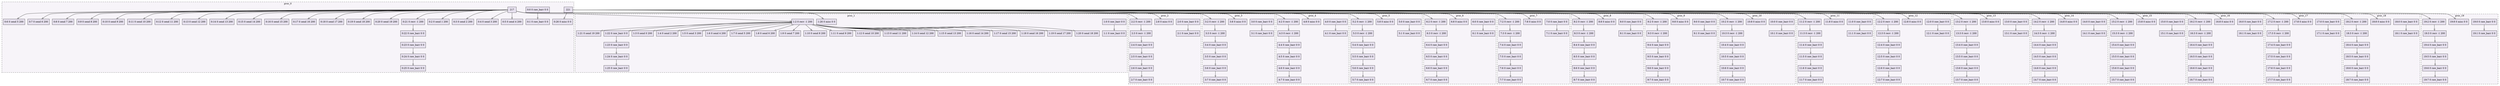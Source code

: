 digraph{node[shape=record style=filled colorscheme=purd9 fillcolor=2];subgraph cluster0{style=dashed;colorscheme=purd9;bgcolor=1;edge[arrowhead=empty];label=proc_0;0[label="0:0 0 raw_barr 0 0"];1[label="0:1 0 raw_barr 0 0"];2[label="0:2 0 send 1 200"];3[label="0:3 0 send 2 200"];4[label="0:4 0 send 3 200"];5[label="0:5 0 send 4 200"];6[label="0:6 0 send 5 200"];7[label="0:7 0 send 6 200"];8[label="0:8 0 send 7 200"];9[label="0:9 0 send 8 200"];10[label="0:10 0 send 9 200"];11[label="0:11 0 send 10 200"];12[label="0:12 0 send 11 200"];13[label="0:13 0 send 12 200"];14[label="0:14 0 send 13 200"];15[label="0:15 0 send 14 200"];16[label="0:16 0 send 15 200"];17[label="0:17 0 send 16 200"];18[label="0:18 0 send 17 200"];19[label="0:19 0 send 18 200"];20[label="0:20 0 send 19 200"];21[label="0:21 0 recv -1 200"];22[label="0:22 0 raw_barr 0 0"];23[label="0:23 0 raw_barr 0 0"];24[label="0:24 0 raw_barr 0 0"];25[label="0:25 0 raw_barr 0 0"];26[label="0:26 0 misc 0 0"];0->1;217->2;217->3;217->4;217->5;217->6;217->7;217->8;217->9;217->10;217->11;217->12;217->13;217->14;217->15;217->16;217->17;217->18;217->19;217->20;217->21;21->22;22->23;23->24;24->25;221->26;}subgraph cluster1{style=dashed;colorscheme=purd9;bgcolor=1;edge[arrowhead=empty];label=proc_1;27[label="1:0 0 raw_barr 0 0"];28[label="1:1 0 raw_barr 0 0"];29[label="1:2 0 recv -1 200"];30[label="1:3 0 send 0 200"];31[label="1:4 0 send 2 200"];32[label="1:5 0 send 3 200"];33[label="1:6 0 send 4 200"];34[label="1:7 0 send 5 200"];35[label="1:8 0 send 6 200"];36[label="1:9 0 send 7 200"];37[label="1:10 0 send 8 200"];38[label="1:11 0 send 9 200"];39[label="1:12 0 send 10 200"];40[label="1:13 0 send 11 200"];41[label="1:14 0 send 12 200"];42[label="1:15 0 send 13 200"];43[label="1:16 0 send 14 200"];44[label="1:17 0 send 15 200"];45[label="1:18 0 send 16 200"];46[label="1:19 0 send 17 200"];47[label="1:20 0 send 18 200"];48[label="1:21 0 send 19 200"];49[label="1:22 0 raw_barr 0 0"];50[label="1:23 0 raw_barr 0 0"];51[label="1:24 0 raw_barr 0 0"];52[label="1:25 0 raw_barr 0 0"];53[label="1:26 0 misc 0 0"];27->28;217->29;29->30;29->31;29->32;29->33;29->34;29->35;29->36;29->37;29->38;29->39;29->40;29->41;29->42;29->43;29->44;29->45;29->46;29->47;29->48;29->49;49->50;50->51;51->52;221->53;}subgraph cluster2{style=dashed;colorscheme=purd9;bgcolor=1;edge[arrowhead=empty];label=proc_2;54[label="2:0 0 raw_barr 0 0"];55[label="2:1 0 raw_barr 0 0"];56[label="2:2 0 recv -1 200"];57[label="2:3 0 recv -1 200"];58[label="2:4 0 raw_barr 0 0"];59[label="2:5 0 raw_barr 0 0"];60[label="2:6 0 raw_barr 0 0"];61[label="2:7 0 raw_barr 0 0"];62[label="2:8 0 misc 0 0"];54->55;217->56;56->57;57->58;58->59;59->60;60->61;221->62;}subgraph cluster3{style=dashed;colorscheme=purd9;bgcolor=1;edge[arrowhead=empty];label=proc_3;63[label="3:0 0 raw_barr 0 0"];64[label="3:1 0 raw_barr 0 0"];65[label="3:2 0 recv -1 200"];66[label="3:3 0 recv -1 200"];67[label="3:4 0 raw_barr 0 0"];68[label="3:5 0 raw_barr 0 0"];69[label="3:6 0 raw_barr 0 0"];70[label="3:7 0 raw_barr 0 0"];71[label="3:8 0 misc 0 0"];63->64;217->65;65->66;66->67;67->68;68->69;69->70;221->71;}subgraph cluster4{style=dashed;colorscheme=purd9;bgcolor=1;edge[arrowhead=empty];label=proc_4;72[label="4:0 0 raw_barr 0 0"];73[label="4:1 0 raw_barr 0 0"];74[label="4:2 0 recv -1 200"];75[label="4:3 0 recv -1 200"];76[label="4:4 0 raw_barr 0 0"];77[label="4:5 0 raw_barr 0 0"];78[label="4:6 0 raw_barr 0 0"];79[label="4:7 0 raw_barr 0 0"];80[label="4:8 0 misc 0 0"];72->73;217->74;74->75;75->76;76->77;77->78;78->79;221->80;}subgraph cluster5{style=dashed;colorscheme=purd9;bgcolor=1;edge[arrowhead=empty];label=proc_5;81[label="5:0 0 raw_barr 0 0"];82[label="5:1 0 raw_barr 0 0"];83[label="5:2 0 recv -1 200"];84[label="5:3 0 recv -1 200"];85[label="5:4 0 raw_barr 0 0"];86[label="5:5 0 raw_barr 0 0"];87[label="5:6 0 raw_barr 0 0"];88[label="5:7 0 raw_barr 0 0"];89[label="5:8 0 misc 0 0"];81->82;217->83;83->84;84->85;85->86;86->87;87->88;221->89;}subgraph cluster6{style=dashed;colorscheme=purd9;bgcolor=1;edge[arrowhead=empty];label=proc_6;90[label="6:0 0 raw_barr 0 0"];91[label="6:1 0 raw_barr 0 0"];92[label="6:2 0 recv -1 200"];93[label="6:3 0 recv -1 200"];94[label="6:4 0 raw_barr 0 0"];95[label="6:5 0 raw_barr 0 0"];96[label="6:6 0 raw_barr 0 0"];97[label="6:7 0 raw_barr 0 0"];98[label="6:8 0 misc 0 0"];90->91;217->92;92->93;93->94;94->95;95->96;96->97;221->98;}subgraph cluster7{style=dashed;colorscheme=purd9;bgcolor=1;edge[arrowhead=empty];label=proc_7;99[label="7:0 0 raw_barr 0 0"];100[label="7:1 0 raw_barr 0 0"];101[label="7:2 0 recv -1 200"];102[label="7:3 0 recv -1 200"];103[label="7:4 0 raw_barr 0 0"];104[label="7:5 0 raw_barr 0 0"];105[label="7:6 0 raw_barr 0 0"];106[label="7:7 0 raw_barr 0 0"];107[label="7:8 0 misc 0 0"];99->100;217->101;101->102;102->103;103->104;104->105;105->106;221->107;}subgraph cluster8{style=dashed;colorscheme=purd9;bgcolor=1;edge[arrowhead=empty];label=proc_8;108[label="8:0 0 raw_barr 0 0"];109[label="8:1 0 raw_barr 0 0"];110[label="8:2 0 recv -1 200"];111[label="8:3 0 recv -1 200"];112[label="8:4 0 raw_barr 0 0"];113[label="8:5 0 raw_barr 0 0"];114[label="8:6 0 raw_barr 0 0"];115[label="8:7 0 raw_barr 0 0"];116[label="8:8 0 misc 0 0"];108->109;217->110;110->111;111->112;112->113;113->114;114->115;221->116;}subgraph cluster9{style=dashed;colorscheme=purd9;bgcolor=1;edge[arrowhead=empty];label=proc_9;117[label="9:0 0 raw_barr 0 0"];118[label="9:1 0 raw_barr 0 0"];119[label="9:2 0 recv -1 200"];120[label="9:3 0 recv -1 200"];121[label="9:4 0 raw_barr 0 0"];122[label="9:5 0 raw_barr 0 0"];123[label="9:6 0 raw_barr 0 0"];124[label="9:7 0 raw_barr 0 0"];125[label="9:8 0 misc 0 0"];117->118;217->119;119->120;120->121;121->122;122->123;123->124;221->125;}subgraph cluster10{style=dashed;colorscheme=purd9;bgcolor=1;edge[arrowhead=empty];label=proc_10;126[label="10:0 0 raw_barr 0 0"];127[label="10:1 0 raw_barr 0 0"];128[label="10:2 0 recv -1 200"];129[label="10:3 0 recv -1 200"];130[label="10:4 0 raw_barr 0 0"];131[label="10:5 0 raw_barr 0 0"];132[label="10:6 0 raw_barr 0 0"];133[label="10:7 0 raw_barr 0 0"];134[label="10:8 0 misc 0 0"];126->127;217->128;128->129;129->130;130->131;131->132;132->133;221->134;}subgraph cluster11{style=dashed;colorscheme=purd9;bgcolor=1;edge[arrowhead=empty];label=proc_11;135[label="11:0 0 raw_barr 0 0"];136[label="11:1 0 raw_barr 0 0"];137[label="11:2 0 recv -1 200"];138[label="11:3 0 recv -1 200"];139[label="11:4 0 raw_barr 0 0"];140[label="11:5 0 raw_barr 0 0"];141[label="11:6 0 raw_barr 0 0"];142[label="11:7 0 raw_barr 0 0"];143[label="11:8 0 misc 0 0"];135->136;217->137;137->138;138->139;139->140;140->141;141->142;221->143;}subgraph cluster12{style=dashed;colorscheme=purd9;bgcolor=1;edge[arrowhead=empty];label=proc_12;144[label="12:0 0 raw_barr 0 0"];145[label="12:1 0 raw_barr 0 0"];146[label="12:2 0 recv -1 200"];147[label="12:3 0 recv -1 200"];148[label="12:4 0 raw_barr 0 0"];149[label="12:5 0 raw_barr 0 0"];150[label="12:6 0 raw_barr 0 0"];151[label="12:7 0 raw_barr 0 0"];152[label="12:8 0 misc 0 0"];144->145;217->146;146->147;147->148;148->149;149->150;150->151;221->152;}subgraph cluster13{style=dashed;colorscheme=purd9;bgcolor=1;edge[arrowhead=empty];label=proc_13;153[label="13:0 0 raw_barr 0 0"];154[label="13:1 0 raw_barr 0 0"];155[label="13:2 0 recv -1 200"];156[label="13:3 0 recv -1 200"];157[label="13:4 0 raw_barr 0 0"];158[label="13:5 0 raw_barr 0 0"];159[label="13:6 0 raw_barr 0 0"];160[label="13:7 0 raw_barr 0 0"];161[label="13:8 0 misc 0 0"];153->154;217->155;155->156;156->157;157->158;158->159;159->160;221->161;}subgraph cluster14{style=dashed;colorscheme=purd9;bgcolor=1;edge[arrowhead=empty];label=proc_14;162[label="14:0 0 raw_barr 0 0"];163[label="14:1 0 raw_barr 0 0"];164[label="14:2 0 recv -1 200"];165[label="14:3 0 recv -1 200"];166[label="14:4 0 raw_barr 0 0"];167[label="14:5 0 raw_barr 0 0"];168[label="14:6 0 raw_barr 0 0"];169[label="14:7 0 raw_barr 0 0"];170[label="14:8 0 misc 0 0"];162->163;217->164;164->165;165->166;166->167;167->168;168->169;221->170;}subgraph cluster15{style=dashed;colorscheme=purd9;bgcolor=1;edge[arrowhead=empty];label=proc_15;171[label="15:0 0 raw_barr 0 0"];172[label="15:1 0 raw_barr 0 0"];173[label="15:2 0 recv -1 200"];174[label="15:3 0 recv -1 200"];175[label="15:4 0 raw_barr 0 0"];176[label="15:5 0 raw_barr 0 0"];177[label="15:6 0 raw_barr 0 0"];178[label="15:7 0 raw_barr 0 0"];179[label="15:8 0 misc 0 0"];171->172;217->173;173->174;174->175;175->176;176->177;177->178;221->179;}subgraph cluster16{style=dashed;colorscheme=purd9;bgcolor=1;edge[arrowhead=empty];label=proc_16;180[label="16:0 0 raw_barr 0 0"];181[label="16:1 0 raw_barr 0 0"];182[label="16:2 0 recv -1 200"];183[label="16:3 0 recv -1 200"];184[label="16:4 0 raw_barr 0 0"];185[label="16:5 0 raw_barr 0 0"];186[label="16:6 0 raw_barr 0 0"];187[label="16:7 0 raw_barr 0 0"];188[label="16:8 0 misc 0 0"];180->181;217->182;182->183;183->184;184->185;185->186;186->187;221->188;}subgraph cluster17{style=dashed;colorscheme=purd9;bgcolor=1;edge[arrowhead=empty];label=proc_17;189[label="17:0 0 raw_barr 0 0"];190[label="17:1 0 raw_barr 0 0"];191[label="17:2 0 recv -1 200"];192[label="17:3 0 recv -1 200"];193[label="17:4 0 raw_barr 0 0"];194[label="17:5 0 raw_barr 0 0"];195[label="17:6 0 raw_barr 0 0"];196[label="17:7 0 raw_barr 0 0"];197[label="17:8 0 misc 0 0"];189->190;217->191;191->192;192->193;193->194;194->195;195->196;221->197;}subgraph cluster18{style=dashed;colorscheme=purd9;bgcolor=1;edge[arrowhead=empty];label=proc_18;198[label="18:0 0 raw_barr 0 0"];199[label="18:1 0 raw_barr 0 0"];200[label="18:2 0 recv -1 200"];201[label="18:3 0 recv -1 200"];202[label="18:4 0 raw_barr 0 0"];203[label="18:5 0 raw_barr 0 0"];204[label="18:6 0 raw_barr 0 0"];205[label="18:7 0 raw_barr 0 0"];206[label="18:8 0 misc 0 0"];198->199;217->200;200->201;201->202;202->203;203->204;204->205;221->206;}subgraph cluster19{style=dashed;colorscheme=purd9;bgcolor=1;edge[arrowhead=empty];label=proc_19;207[label="19:0 0 raw_barr 0 0"];208[label="19:1 0 raw_barr 0 0"];209[label="19:2 0 recv -1 200"];210[label="19:3 0 recv -1 200"];211[label="19:4 0 raw_barr 0 0"];212[label="19:5 0 raw_barr 0 0"];213[label="19:6 0 raw_barr 0 0"];214[label="19:7 0 raw_barr 0 0"];215[label="19:8 0 misc 0 0"];207->208;217->209;209->210;210->211;211->212;212->213;213->214;221->215;}}